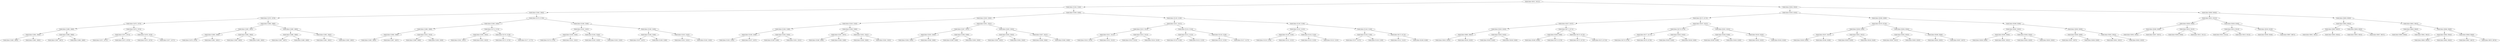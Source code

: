 digraph G{
840252350 [label="Node{data=[6521, 6521]}"]
840252350 -> 1208417271
1208417271 [label="Node{data=[3194, 3194]}"]
1208417271 -> 1115730443
1115730443 [label="Node{data=[1694, 1694]}"]
1115730443 -> 1357174989
1357174989 [label="Node{data=[1678, 1678]}"]
1357174989 -> 1261949348
1261949348 [label="Node{data=[1670, 1670]}"]
1261949348 -> 873546358
873546358 [label="Node{data=[1666, 1666]}"]
873546358 -> 1942400533
1942400533 [label="Node{data=[1664, 1664]}"]
1942400533 -> 93467152
93467152 [label="Node{data=[1663, 1663]}"]
1942400533 -> 1893562871
1893562871 [label="Node{data=[1665, 1665]}"]
873546358 -> 1323407208
1323407208 [label="Node{data=[1668, 1668]}"]
1323407208 -> 135347879
135347879 [label="Node{data=[1667, 1667]}"]
1323407208 -> 478650119
478650119 [label="Node{data=[1669, 1669]}"]
1261949348 -> 126767009
126767009 [label="Node{data=[1674, 1674]}"]
126767009 -> 1159119599
1159119599 [label="Node{data=[1672, 1672]}"]
1159119599 -> 1156790508
1156790508 [label="Node{data=[1671, 1671]}"]
1159119599 -> 1689057490
1689057490 [label="Node{data=[1673, 1673]}"]
126767009 -> 287985825
287985825 [label="Node{data=[1676, 1676]}"]
287985825 -> 1649998289
1649998289 [label="Node{data=[1675, 1675]}"]
287985825 -> 1060210990
1060210990 [label="Node{data=[1677, 1677]}"]
1357174989 -> 1020828786
1020828786 [label="Node{data=[1686, 1686]}"]
1020828786 -> 2142530576
2142530576 [label="Node{data=[1682, 1682]}"]
2142530576 -> 1510446150
1510446150 [label="Node{data=[1680, 1680]}"]
1510446150 -> 1766592209
1766592209 [label="Node{data=[1679, 1679]}"]
1510446150 -> 294593670
294593670 [label="Node{data=[1681, 1681]}"]
2142530576 -> 1292312139
1292312139 [label="Node{data=[1684, 1684]}"]
1292312139 -> 725882377
725882377 [label="Node{data=[1683, 1683]}"]
1292312139 -> 586661686
586661686 [label="Node{data=[1685, 1685]}"]
1020828786 -> 1244923130
1244923130 [label="Node{data=[1690, 1690]}"]
1244923130 -> 1068809905
1068809905 [label="Node{data=[1688, 1688]}"]
1068809905 -> 885723920
885723920 [label="Node{data=[1687, 1687]}"]
1068809905 -> 727319728
727319728 [label="Node{data=[1689, 1689]}"]
1244923130 -> 1101252341
1101252341 [label="Node{data=[1692, 1692]}"]
1101252341 -> 1534634310
1534634310 [label="Node{data=[1691, 1691]}"]
1101252341 -> 935813802
935813802 [label="Node{data=[1693, 1693]}"]
1115730443 -> 1279496038
1279496038 [label="Node{data=[3178, 3178]}"]
1279496038 -> 319323253
319323253 [label="Node{data=[2580, 2580]}"]
319323253 -> 228902347
228902347 [label="Node{data=[1698, 1698]}"]
228902347 -> 33170663
33170663 [label="Node{data=[1696, 1696]}"]
33170663 -> 1368568577
1368568577 [label="Node{data=[1695, 1695]}"]
33170663 -> 27891346
27891346 [label="Node{data=[1697, 1697]}"]
228902347 -> 705200625
705200625 [label="Node{data=[1910, 1910]}"]
705200625 -> 2055554379
2055554379 [label="Node{data=[1699, 1699]}"]
705200625 -> 1053555617
1053555617 [label="Node{data=[1939, 1939]}"]
319323253 -> 1939597292
1939597292 [label="Node{data=[3174, 3174]}"]
1939597292 -> 502458215
502458215 [label="Node{data=[2582, 2582]}"]
502458215 -> 1292719759
1292719759 [label="Node{data=[2581, 2581]}"]
502458215 -> 746240636
746240636 [label="Node{data=[3032, 3032]}"]
1939597292 -> 7511192
7511192 [label="Node{data=[3176, 3176]}"]
7511192 -> 171022894
171022894 [label="Node{data=[3175, 3175]}"]
7511192 -> 766446793
766446793 [label="Node{data=[3177, 3177]}"]
1279496038 -> 1426061914
1426061914 [label="Node{data=[3186, 3186]}"]
1426061914 -> 1081944577
1081944577 [label="Node{data=[3182, 3182]}"]
1081944577 -> 1176189130
1176189130 [label="Node{data=[3180, 3180]}"]
1176189130 -> 327662980
327662980 [label="Node{data=[3179, 3179]}"]
1176189130 -> 948025476
948025476 [label="Node{data=[3181, 3181]}"]
1081944577 -> 293974199
293974199 [label="Node{data=[3184, 3184]}"]
293974199 -> 247924517
247924517 [label="Node{data=[3183, 3183]}"]
293974199 -> 545448164
545448164 [label="Node{data=[3185, 3185]}"]
1426061914 -> 368191976
368191976 [label="Node{data=[3190, 3190]}"]
368191976 -> 701379561
701379561 [label="Node{data=[3188, 3188]}"]
701379561 -> 528938970
528938970 [label="Node{data=[3187, 3187]}"]
701379561 -> 682930446
682930446 [label="Node{data=[3189, 3189]}"]
368191976 -> 739078297
739078297 [label="Node{data=[3192, 3192]}"]
739078297 -> 1954828170
1954828170 [label="Node{data=[3191, 3191]}"]
739078297 -> 1553227495
1553227495 [label="Node{data=[3193, 3193]}"]
1208417271 -> 1369811130
1369811130 [label="Node{data=[3309, 3309]}"]
1369811130 -> 384537519
384537519 [label="Node{data=[3293, 3293]}"]
384537519 -> 1078290151
1078290151 [label="Node{data=[3240, 3240]}"]
1078290151 -> 1054374766
1054374766 [label="Node{data=[3198, 3198]}"]
1054374766 -> 1111811191
1111811191 [label="Node{data=[3196, 3196]}"]
1111811191 -> 150499707
150499707 [label="Node{data=[3195, 3195]}"]
1111811191 -> 1667321053
1667321053 [label="Node{data=[3197, 3197]}"]
1054374766 -> 513755348
513755348 [label="Node{data=[3200, 3200]}"]
513755348 -> 2073911340
2073911340 [label="Node{data=[3199, 3199]}"]
513755348 -> 816162189
816162189 [label="Node{data=[3201, 3201]}"]
1078290151 -> 1506480352
1506480352 [label="Node{data=[3289, 3289]}"]
1506480352 -> 1031158501
1031158501 [label="Node{data=[3287, 3287]}"]
1031158501 -> 771404135
771404135 [label="Node{data=[3286, 3286]}"]
1031158501 -> 820961432
820961432 [label="Node{data=[3288, 3288]}"]
1506480352 -> 824425077
824425077 [label="Node{data=[3291, 3291]}"]
824425077 -> 1032724390
1032724390 [label="Node{data=[3290, 3290]}"]
824425077 -> 1166536953
1166536953 [label="Node{data=[3292, 3292]}"]
384537519 -> 36315889
36315889 [label="Node{data=[3301, 3301]}"]
36315889 -> 779538643
779538643 [label="Node{data=[3297, 3297]}"]
779538643 -> 1674086804
1674086804 [label="Node{data=[3295, 3295]}"]
1674086804 -> 422751532
422751532 [label="Node{data=[3294, 3294]}"]
1674086804 -> 1255946577
1255946577 [label="Node{data=[3296, 3296]}"]
779538643 -> 1387567249
1387567249 [label="Node{data=[3299, 3299]}"]
1387567249 -> 1972846458
1972846458 [label="Node{data=[3298, 3298]}"]
1387567249 -> 2034284329
2034284329 [label="Node{data=[3300, 3300]}"]
36315889 -> 1383931873
1383931873 [label="Node{data=[3305, 3305]}"]
1383931873 -> 620459311
620459311 [label="Node{data=[3303, 3303]}"]
620459311 -> 1759240741
1759240741 [label="Node{data=[3302, 3302]}"]
620459311 -> 341768680
341768680 [label="Node{data=[3304, 3304]}"]
1383931873 -> 778469013
778469013 [label="Node{data=[3307, 3307]}"]
778469013 -> 1363879035
1363879035 [label="Node{data=[3306, 3306]}"]
778469013 -> 1723215549
1723215549 [label="Node{data=[3308, 3308]}"]
1369811130 -> 88345146
88345146 [label="Node{data=[5128, 5128]}"]
88345146 -> 415977169
415977169 [label="Node{data=[4247, 4247]}"]
415977169 -> 279697743
279697743 [label="Node{data=[3313, 3313]}"]
279697743 -> 1203756577
1203756577 [label="Node{data=[3311, 3311]}"]
1203756577 -> 1653541174
1653541174 [label="Node{data=[3310, 3310]}"]
1203756577 -> 544239216
544239216 [label="Node{data=[3312, 3312]}"]
279697743 -> 1851767440
1851767440 [label="Node{data=[3315, 3315]}"]
1851767440 -> 1462255532
1462255532 [label="Node{data=[3314, 3314]}"]
1851767440 -> 1299471046
1299471046 [label="Node{data=[3316, 3316]}"]
415977169 -> 1851047670
1851047670 [label="Node{data=[5124, 5124]}"]
1851047670 -> 2110522006
2110522006 [label="Node{data=[5122, 5122]}"]
2110522006 -> 1804568540
1804568540 [label="Node{data=[5118, 5118]}"]
2110522006 -> 79843841
79843841 [label="Node{data=[5123, 5123]}"]
1851047670 -> 1336606561
1336606561 [label="Node{data=[5126, 5126]}"]
1336606561 -> 1383042224
1383042224 [label="Node{data=[5125, 5125]}"]
1336606561 -> 1162428486
1162428486 [label="Node{data=[5127, 5127]}"]
88345146 -> 1393377460
1393377460 [label="Node{data=[5136, 5136]}"]
1393377460 -> 1271196739
1271196739 [label="Node{data=[5132, 5132]}"]
1271196739 -> 1700852615
1700852615 [label="Node{data=[5130, 5130]}"]
1700852615 -> 1780794397
1780794397 [label="Node{data=[5129, 5129]}"]
1700852615 -> 1393893645
1393893645 [label="Node{data=[5131, 5131]}"]
1271196739 -> 1063221720
1063221720 [label="Node{data=[5134, 5134]}"]
1063221720 -> 1572952447
1572952447 [label="Node{data=[5133, 5133]}"]
1063221720 -> 294218486
294218486 [label="Node{data=[5135, 5135]}"]
1393377460 -> 1802382467
1802382467 [label="Node{data=[5140, 5140]}"]
1802382467 -> 800786831
800786831 [label="Node{data=[5138, 5138]}"]
800786831 -> 2019993510
2019993510 [label="Node{data=[5137, 5137]}"]
800786831 -> 576896134
576896134 [label="Node{data=[5139, 5139]}"]
1802382467 -> 947029629
947029629 [label="Node{data=[6172, 6172]}"]
947029629 -> 1332873101
1332873101 [label="Node{data=[5141, 5141]}"]
947029629 -> 48550482
48550482 [label="Node{data=[6198, 6198]}"]
840252350 -> 894818308
894818308 [label="Node{data=[9304, 9304]}"]
894818308 -> 431550909
431550909 [label="Node{data=[9195, 9195]}"]
431550909 -> 1185530728
1185530728 [label="Node{data=[9175, 9175]}"]
1185530728 -> 1660678061
1660678061 [label="Node{data=[9167, 9167]}"]
1660678061 -> 2046139918
2046139918 [label="Node{data=[9163, 9163]}"]
2046139918 -> 664714644
664714644 [label="Node{data=[6882, 6882]}"]
664714644 -> 799312012
799312012 [label="Node{data=[6545, 6545]}"]
664714644 -> 304061522
304061522 [label="Node{data=[8193, 8193]}"]
2046139918 -> 1204774385
1204774385 [label="Node{data=[9165, 9165]}"]
1204774385 -> 359596673
359596673 [label="Node{data=[9164, 9164]}"]
1204774385 -> 503584840
503584840 [label="Node{data=[9166, 9166]}"]
1660678061 -> 1889004246
1889004246 [label="Node{data=[9171, 9171]}"]
1889004246 -> 1280043480
1280043480 [label="Node{data=[9169, 9169]}"]
1280043480 -> 568168922
568168922 [label="Node{data=[9168, 9168]}"]
1280043480 -> 522525681
522525681 [label="Node{data=[9170, 9170]}"]
1889004246 -> 1345033113
1345033113 [label="Node{data=[9173, 9173]}"]
1345033113 -> 1128117613
1128117613 [label="Node{data=[9172, 9172]}"]
1345033113 -> 237219729
237219729 [label="Node{data=[9174, 9174]}"]
1185530728 -> 963561271
963561271 [label="Node{data=[9187, 9187]}"]
963561271 -> 903167192
903167192 [label="Node{data=[9179, 9179]}"]
903167192 -> 468541906
468541906 [label="Node{data=[9177, 9177]}"]
468541906 -> 144775705
144775705 [label="Node{data=[9176, 9176]}"]
468541906 -> 1194931013
1194931013 [label="Node{data=[9178, 9178]}"]
903167192 -> 1528226950
1528226950 [label="Node{data=[9185, 9185]}"]
1528226950 -> 730197447
730197447 [label="Node{data=[9184, 9184]}"]
1528226950 -> 737434492
737434492 [label="Node{data=[9186, 9186]}"]
963561271 -> 626652764
626652764 [label="Node{data=[9191, 9191]}"]
626652764 -> 1225196709
1225196709 [label="Node{data=[9189, 9189]}"]
1225196709 -> 1298670487
1298670487 [label="Node{data=[9188, 9188]}"]
1225196709 -> 1146011389
1146011389 [label="Node{data=[9190, 9190]}"]
626652764 -> 785337150
785337150 [label="Node{data=[9193, 9193]}"]
785337150 -> 1595687022
1595687022 [label="Node{data=[9192, 9192]}"]
785337150 -> 1399108737
1399108737 [label="Node{data=[9194, 9194]}"]
431550909 -> 1659650374
1659650374 [label="Node{data=[9288, 9288]}"]
1659650374 -> 909013150
909013150 [label="Node{data=[9276, 9276]}"]
909013150 -> 185354501
185354501 [label="Node{data=[9199, 9199]}"]
185354501 -> 2100962393
2100962393 [label="Node{data=[9197, 9197]}"]
2100962393 -> 2103229641
2103229641 [label="Node{data=[9196, 9196]}"]
2100962393 -> 942901628
942901628 [label="Node{data=[9198, 9198]}"]
185354501 -> 1369352990
1369352990 [label="Node{data=[9201, 9201]}"]
1369352990 -> 2099922328
2099922328 [label="Node{data=[9200, 9200]}"]
1369352990 -> 1703412736
1703412736 [label="Node{data=[9249, 9249]}"]
909013150 -> 1096030628
1096030628 [label="Node{data=[9284, 9284]}"]
1096030628 -> 1706466507
1706466507 [label="Node{data=[9282, 9282]}"]
1706466507 -> 1251935072
1251935072 [label="Node{data=[9281, 9281]}"]
1706466507 -> 1863497271
1863497271 [label="Node{data=[9283, 9283]}"]
1096030628 -> 250219336
250219336 [label="Node{data=[9286, 9286]}"]
250219336 -> 1609272986
1609272986 [label="Node{data=[9285, 9285]}"]
250219336 -> 1834816004
1834816004 [label="Node{data=[9287, 9287]}"]
1659650374 -> 394568342
394568342 [label="Node{data=[9296, 9296]}"]
394568342 -> 1240091493
1240091493 [label="Node{data=[9292, 9292]}"]
1240091493 -> 1257669532
1257669532 [label="Node{data=[9290, 9290]}"]
1257669532 -> 1329489396
1329489396 [label="Node{data=[9289, 9289]}"]
1257669532 -> 2099052183
2099052183 [label="Node{data=[9291, 9291]}"]
1240091493 -> 1723212594
1723212594 [label="Node{data=[9294, 9294]}"]
1723212594 -> 404923931
404923931 [label="Node{data=[9293, 9293]}"]
1723212594 -> 604991790
604991790 [label="Node{data=[9295, 9295]}"]
394568342 -> 1048435582
1048435582 [label="Node{data=[9300, 9300]}"]
1048435582 -> 1761988656
1761988656 [label="Node{data=[9298, 9298]}"]
1761988656 -> 1679470965
1679470965 [label="Node{data=[9297, 9297]}"]
1761988656 -> 1002650329
1002650329 [label="Node{data=[9299, 9299]}"]
1048435582 -> 1798680820
1798680820 [label="Node{data=[9302, 9302]}"]
1798680820 -> 754346482
754346482 [label="Node{data=[9301, 9301]}"]
1798680820 -> 500622336
500622336 [label="Node{data=[9303, 9303]}"]
894818308 -> 1071714449
1071714449 [label="Node{data=[9930, 9930]}"]
1071714449 -> 2039850377
2039850377 [label="Node{data=[9312, 9312]}"]
2039850377 -> 1723067056
1723067056 [label="Node{data=[9308, 9308]}"]
1723067056 -> 1282401410
1282401410 [label="Node{data=[9306, 9306]}"]
1282401410 -> 2075983878
2075983878 [label="Node{data=[9305, 9305]}"]
1282401410 -> 802183957
802183957 [label="Node{data=[9307, 9307]}"]
1723067056 -> 1448067637
1448067637 [label="Node{data=[9310, 9310]}"]
1448067637 -> 1706518410
1706518410 [label="Node{data=[9309, 9309]}"]
1448067637 -> 1989797386
1989797386 [label="Node{data=[9311, 9311]}"]
2039850377 -> 1539048255
1539048255 [label="Node{data=[9336, 9336]}"]
1539048255 -> 1934240791
1934240791 [label="Node{data=[9314, 9314]}"]
1934240791 -> 757046979
757046979 [label="Node{data=[9313, 9313]}"]
1934240791 -> 344954076
344954076 [label="Node{data=[9315, 9315]}"]
1539048255 -> 789698697
789698697 [label="Node{data=[9528, 9528]}"]
789698697 -> 219771880
219771880 [label="Node{data=[9508, 9508]}"]
789698697 -> 1554058510
1554058510 [label="Node{data=[9907, 9907]}"]
1071714449 -> 878725938
878725938 [label="Node{data=[9938, 9938]}"]
878725938 -> 362023079
362023079 [label="Node{data=[9934, 9934]}"]
362023079 -> 1398063054
1398063054 [label="Node{data=[9932, 9932]}"]
1398063054 -> 122225111
122225111 [label="Node{data=[9931, 9931]}"]
1398063054 -> 826733527
826733527 [label="Node{data=[9933, 9933]}"]
362023079 -> 69338216
69338216 [label="Node{data=[9936, 9936]}"]
69338216 -> 1920885229
1920885229 [label="Node{data=[9935, 9935]}"]
69338216 -> 1039565260
1039565260 [label="Node{data=[9937, 9937]}"]
878725938 -> 1000871406
1000871406 [label="Node{data=[9942, 9942]}"]
1000871406 -> 800933815
800933815 [label="Node{data=[9940, 9940]}"]
800933815 -> 785197732
785197732 [label="Node{data=[9939, 9939]}"]
800933815 -> 666642000
666642000 [label="Node{data=[9941, 9941]}"]
1000871406 -> 1547714604
1547714604 [label="Node{data=[9946, 9946]}"]
1547714604 -> 428156140
428156140 [label="Node{data=[9944, 9944]}"]
428156140 -> 1591387506
1591387506 [label="Node{data=[9943, 9943]}"]
428156140 -> 412255839
412255839 [label="Node{data=[9945, 9945]}"]
1547714604 -> 1175319617
1175319617 [label="Node{data=[9948, 9948]}"]
1175319617 -> 1981749800
1981749800 [label="Node{data=[9947, 9947]}"]
1175319617 -> 2103820460
2103820460 [label="Node{data=[9970, 9970]}"]
}